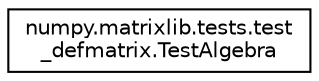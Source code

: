 digraph "Graphical Class Hierarchy"
{
 // LATEX_PDF_SIZE
  edge [fontname="Helvetica",fontsize="10",labelfontname="Helvetica",labelfontsize="10"];
  node [fontname="Helvetica",fontsize="10",shape=record];
  rankdir="LR";
  Node0 [label="numpy.matrixlib.tests.test\l_defmatrix.TestAlgebra",height=0.2,width=0.4,color="black", fillcolor="white", style="filled",URL="$classnumpy_1_1matrixlib_1_1tests_1_1test__defmatrix_1_1TestAlgebra.html",tooltip=" "];
}
